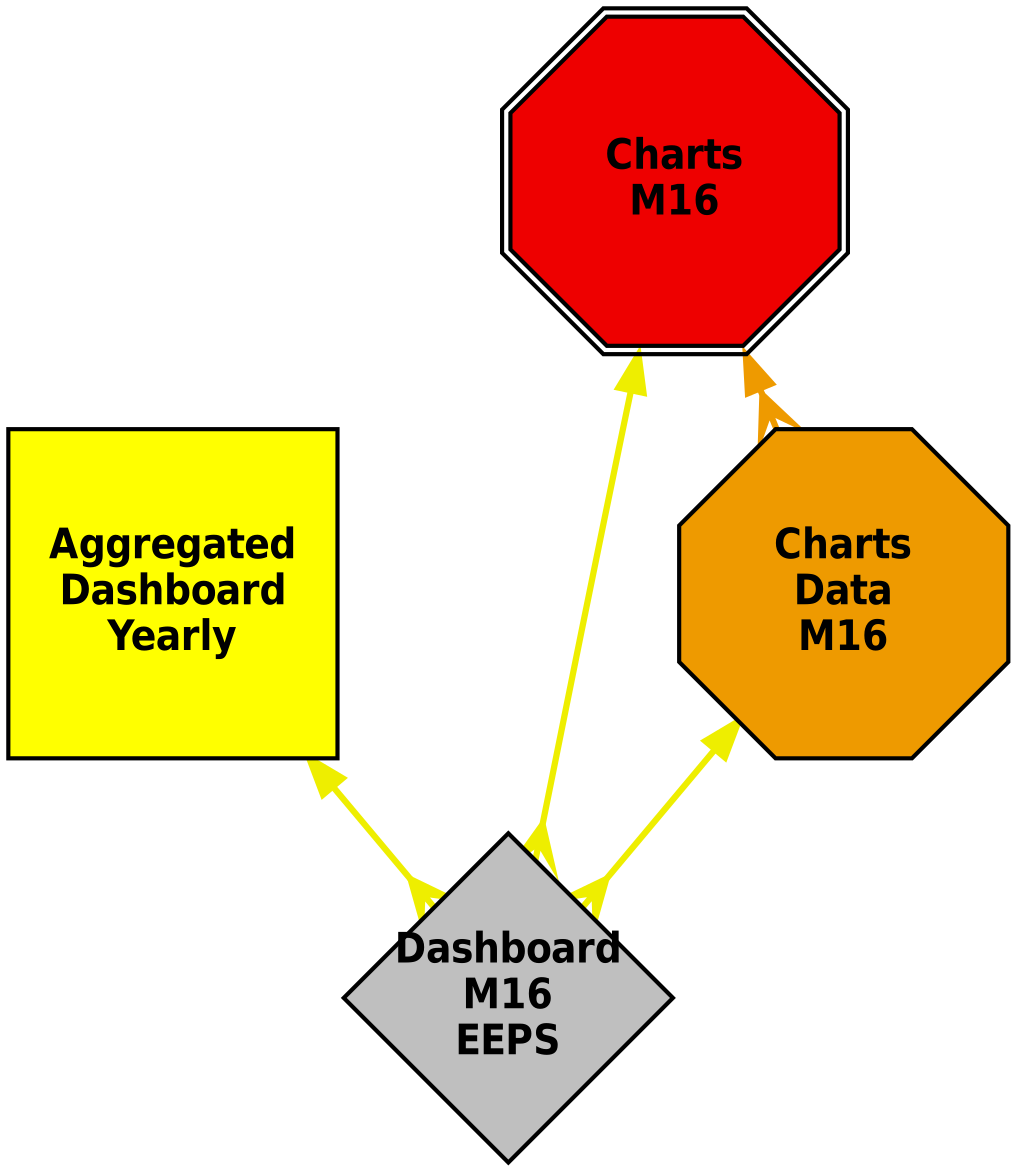 digraph dependencies {
layers="one:two:three";
outputorder="edgesfirst";
nodesep=0.75;
Dashboard_M16_EEPS [layer="two"] [style="filled"] [height="2.2"] [shape="diamond"] [fontsize="20"] [fillcolor="grey75"] [fontname="Helvetica-Narrow-Bold"] [fixedsize="true"] [label="Dashboard\nM16\nEEPS"] [width="2.2"] [penwidth="2"];
Aggregated_Dashboard_Yearly -> Dashboard_M16_EEPS [layer="one"] [arrowhead="crow"] [color="yellow2"] [arrowsize="1.75"] [dir="both"] [penwidth="3"];
Charts_Data_M16 -> Dashboard_M16_EEPS [layer="one"] [arrowhead="crow"] [color="yellow2"] [arrowsize="1.75"] [dir="both"] [penwidth="3"];
Charts_M16 -> Dashboard_M16_EEPS [layer="one"] [arrowhead="crow"] [color="yellow2"] [arrowsize="1.75"] [dir="both"] [penwidth="3"];
Aggregated_Dashboard_Yearly [layer="two"] [style="filled"] [height="2.2"] [shape="box"] [fontsize="20"] [fillcolor="yellow"] [fontname="Helvetica-Narrow-Bold"] [fixedsize="true"] [label="Aggregated\nDashboard\nYearly"] [width="2.2"] [penwidth="2"];
Charts_Data_M16 [layer="two"] [style="filled"] [height="2.2"] [shape="octagon"] [fontsize="20"] [fillcolor="orange2"] [fontname="Helvetica-Narrow-Bold"] [fixedsize="true"] [label="Charts\nData\nM16"] [width="2.2"] [penwidth="2"];
Charts_M16 -> Charts_Data_M16 [layer="one"] [arrowhead="crow"] [color="orange2"] [arrowsize="1.75"] [dir="both"] [penwidth="3"];
Charts_M16 [layer="two"] [style="filled"] [height="2.2"] [shape="doubleoctagon"] [fontsize="20"] [fillcolor="red2"] [fontname="Helvetica-Narrow-Bold"] [fixedsize="true"] [label="Charts\nM16"] [width="2.2"] [penwidth="2"];
}